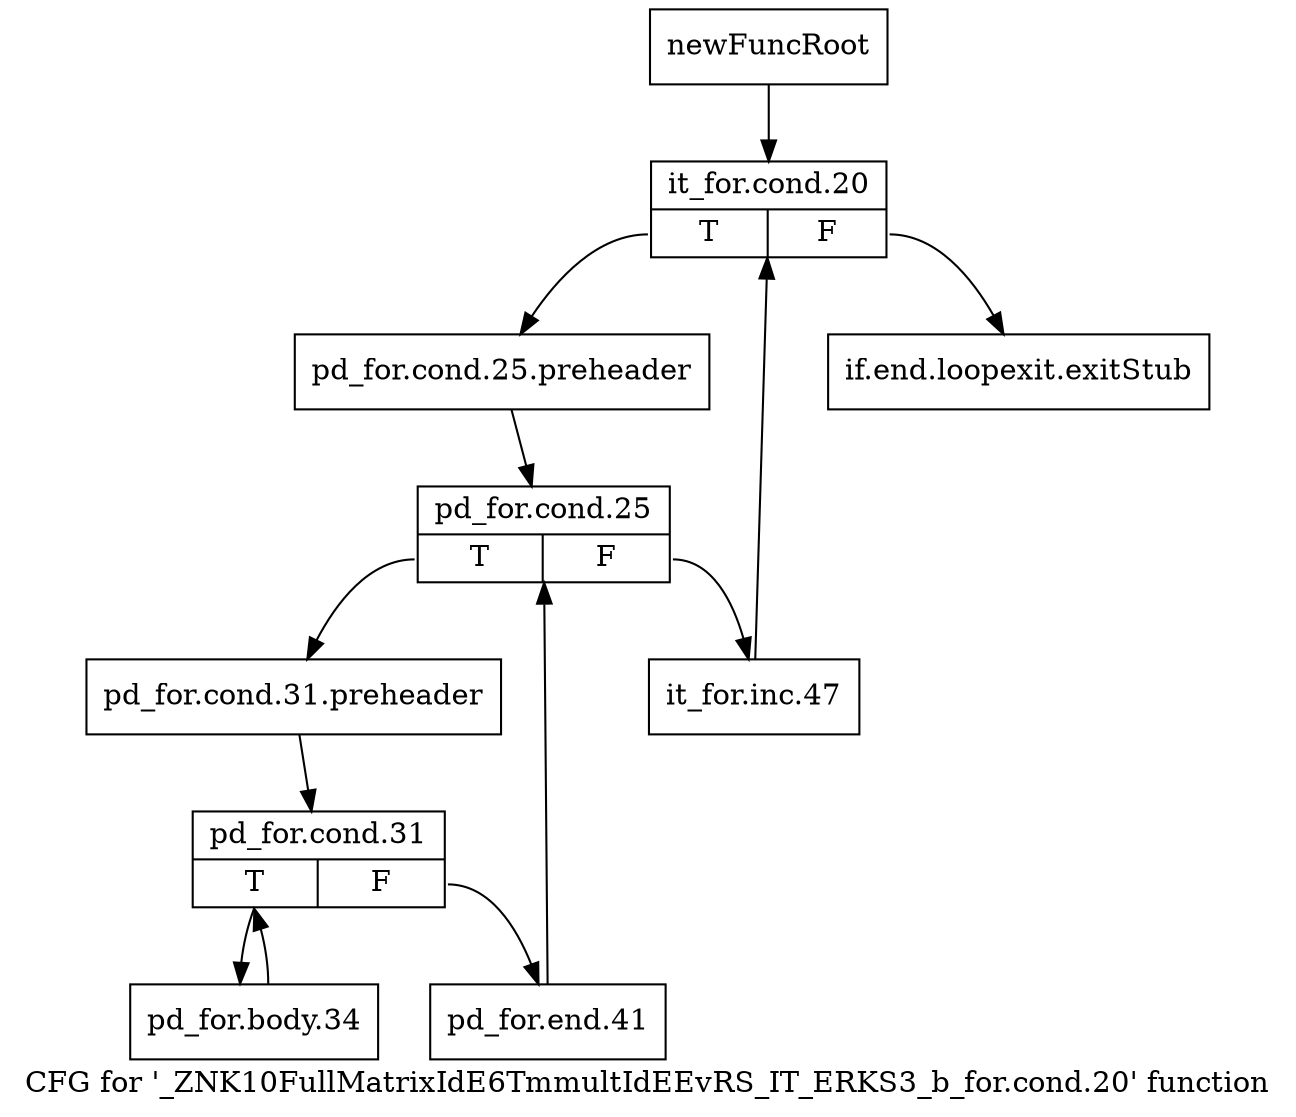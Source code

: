 digraph "CFG for '_ZNK10FullMatrixIdE6TmmultIdEEvRS_IT_ERKS3_b_for.cond.20' function" {
	label="CFG for '_ZNK10FullMatrixIdE6TmmultIdEEvRS_IT_ERKS3_b_for.cond.20' function";

	Node0x92aa1f0 [shape=record,label="{newFuncRoot}"];
	Node0x92aa1f0 -> Node0x92aa6c0;
	Node0x92aa670 [shape=record,label="{if.end.loopexit.exitStub}"];
	Node0x92aa6c0 [shape=record,label="{it_for.cond.20|{<s0>T|<s1>F}}"];
	Node0x92aa6c0:s0 -> Node0x92aa710;
	Node0x92aa6c0:s1 -> Node0x92aa670;
	Node0x92aa710 [shape=record,label="{pd_for.cond.25.preheader}"];
	Node0x92aa710 -> Node0x92aa760;
	Node0x92aa760 [shape=record,label="{pd_for.cond.25|{<s0>T|<s1>F}}"];
	Node0x92aa760:s0 -> Node0x92aa800;
	Node0x92aa760:s1 -> Node0x92aa7b0;
	Node0x92aa7b0 [shape=record,label="{it_for.inc.47}"];
	Node0x92aa7b0 -> Node0x92aa6c0;
	Node0x92aa800 [shape=record,label="{pd_for.cond.31.preheader}"];
	Node0x92aa800 -> Node0x92aa850;
	Node0x92aa850 [shape=record,label="{pd_for.cond.31|{<s0>T|<s1>F}}"];
	Node0x92aa850:s0 -> Node0x92aa8f0;
	Node0x92aa850:s1 -> Node0x92aa8a0;
	Node0x92aa8a0 [shape=record,label="{pd_for.end.41}"];
	Node0x92aa8a0 -> Node0x92aa760;
	Node0x92aa8f0 [shape=record,label="{pd_for.body.34}"];
	Node0x92aa8f0 -> Node0x92aa850;
}
